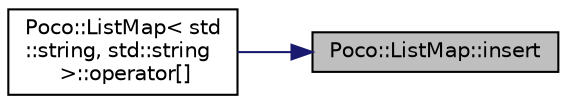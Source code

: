 digraph "Poco::ListMap::insert"
{
 // LATEX_PDF_SIZE
  edge [fontname="Helvetica",fontsize="10",labelfontname="Helvetica",labelfontsize="10"];
  node [fontname="Helvetica",fontsize="10",shape=record];
  rankdir="RL";
  Node1 [label="Poco::ListMap::insert",height=0.2,width=0.4,color="black", fillcolor="grey75", style="filled", fontcolor="black",tooltip=" "];
  Node1 -> Node2 [dir="back",color="midnightblue",fontsize="10",style="solid",fontname="Helvetica"];
  Node2 [label="Poco::ListMap\< std\l::string, std::string\l \>::operator[]",height=0.2,width=0.4,color="black", fillcolor="white", style="filled",URL="$classPoco_1_1ListMap.html#a4df0afc9d654fd7df83a247cd3bf74c1",tooltip=" "];
}

